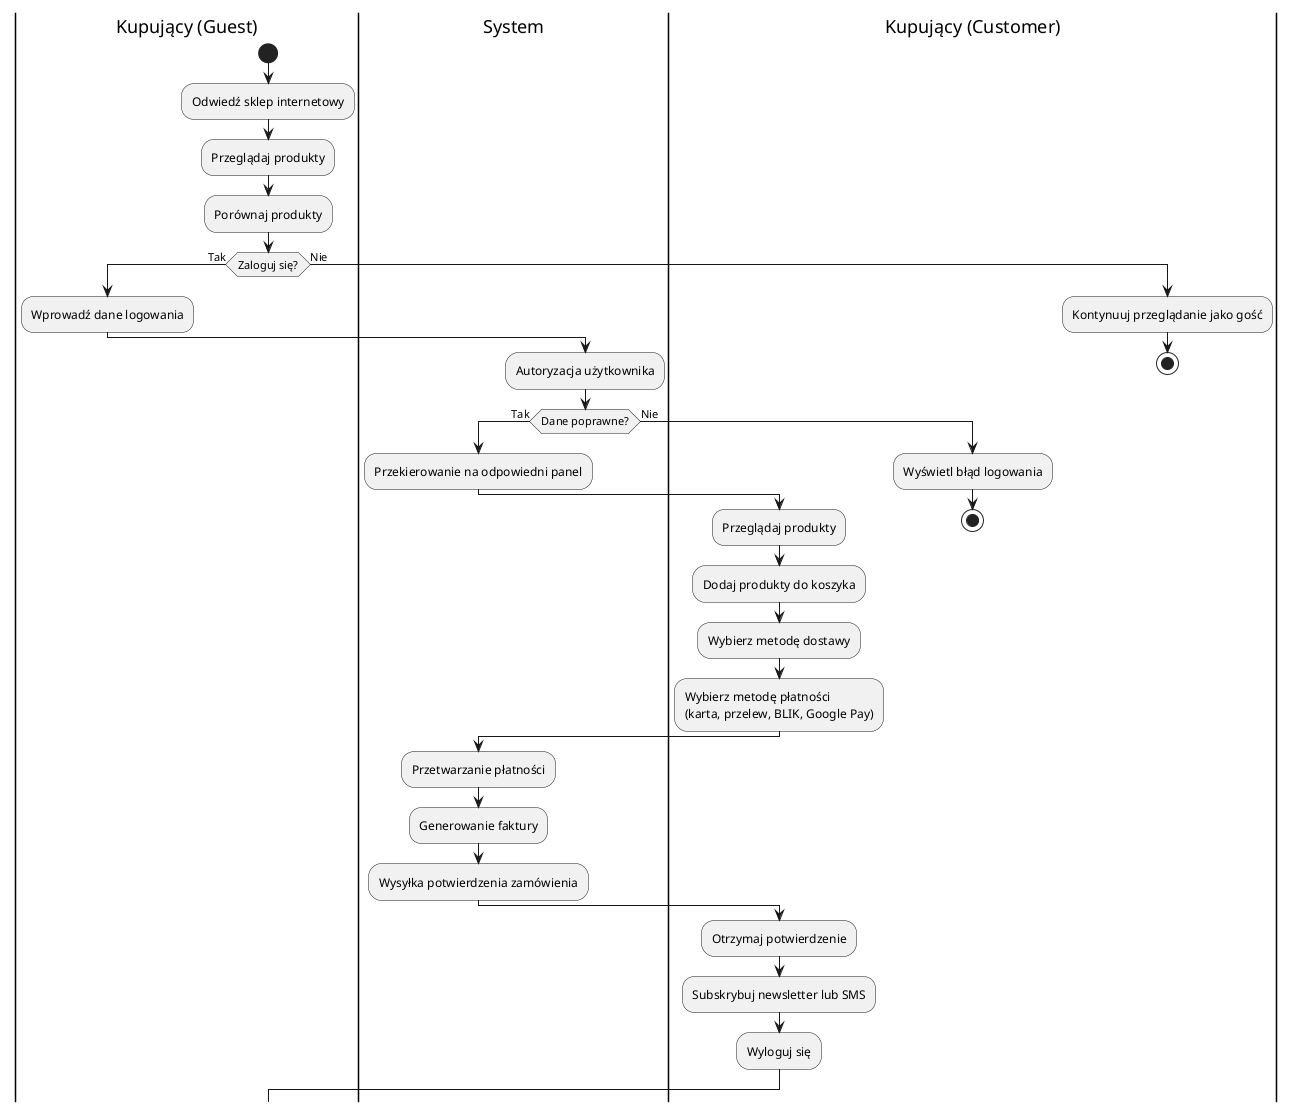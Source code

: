 @startuml
|Kupujący (Guest)|
start
:Odwiedź sklep internetowy;
:Przeglądaj produkty;
:Porównaj produkty;

if (Zaloguj się?) then (Tak)
    :Wprowadź dane logowania;

    |System|
    :Autoryzacja użytkownika;
    if (Dane poprawne?) then (Tak)
        :Przekierowanie na odpowiedni panel;

        |Kupujący (Customer)|
        :Przeglądaj produkty;
        :Dodaj produkty do koszyka;
        :Wybierz metodę dostawy;
        :Wybierz metodę płatności
        (karta, przelew, BLIK, Google Pay);

        |System|
        :Przetwarzanie płatności;
        :Generowanie faktury;
        :Wysyłka potwierdzenia zamówienia;

        |Kupujący (Customer)|
        :Otrzymaj potwierdzenie;
        :Subskrybuj newsletter lub SMS;
        :Wyloguj się;
    else (Nie)
        :Wyświetl błąd logowania;
        stop
    endif
else (Nie)
    :Kontynuuj przeglądanie jako gość;
    stop
endif

@enduml
